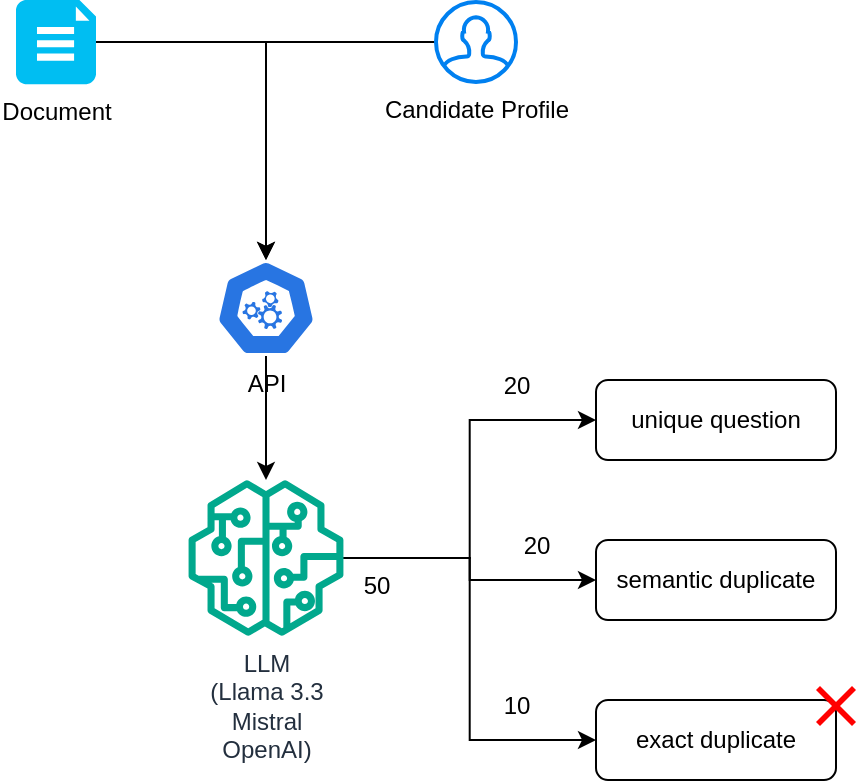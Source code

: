 <mxfile version="26.1.1">
  <diagram name="Page-1" id="OFQHnqwGUSR_N5xdB9sx">
    <mxGraphModel dx="880" dy="483" grid="1" gridSize="10" guides="1" tooltips="1" connect="1" arrows="1" fold="1" page="1" pageScale="1" pageWidth="850" pageHeight="1100" math="0" shadow="0">
      <root>
        <mxCell id="0" />
        <mxCell id="1" parent="0" />
        <mxCell id="jmlXdqUxqXBZIC9v6qfh-1" value="Document" style="verticalLabelPosition=bottom;html=1;verticalAlign=top;align=center;strokeColor=none;fillColor=#00BEF2;shape=mxgraph.azure.file_2;pointerEvents=1;aspect=fixed;" vertex="1" parent="1">
          <mxGeometry x="150" y="90" width="40" height="42.11" as="geometry" />
        </mxCell>
        <mxCell id="jmlXdqUxqXBZIC9v6qfh-5" style="edgeStyle=orthogonalEdgeStyle;rounded=0;orthogonalLoop=1;jettySize=auto;html=1;entryX=0.5;entryY=0;entryDx=0;entryDy=0;entryPerimeter=0;" edge="1" parent="1" source="jmlXdqUxqXBZIC9v6qfh-2" target="jmlXdqUxqXBZIC9v6qfh-3">
          <mxGeometry relative="1" as="geometry">
            <mxPoint x="270" y="220" as="targetPoint" />
          </mxGeometry>
        </mxCell>
        <mxCell id="jmlXdqUxqXBZIC9v6qfh-2" value="Candidate Profile" style="html=1;verticalLabelPosition=bottom;align=center;labelBackgroundColor=#ffffff;verticalAlign=top;strokeWidth=2;strokeColor=#0080F0;shadow=0;dashed=0;shape=mxgraph.ios7.icons.user;aspect=fixed;" vertex="1" parent="1">
          <mxGeometry x="360" y="91" width="40" height="40" as="geometry" />
        </mxCell>
        <mxCell id="jmlXdqUxqXBZIC9v6qfh-8" value="" style="edgeStyle=orthogonalEdgeStyle;rounded=0;orthogonalLoop=1;jettySize=auto;html=1;" edge="1" parent="1" source="jmlXdqUxqXBZIC9v6qfh-3" target="jmlXdqUxqXBZIC9v6qfh-7">
          <mxGeometry relative="1" as="geometry" />
        </mxCell>
        <mxCell id="jmlXdqUxqXBZIC9v6qfh-3" value="API" style="aspect=fixed;sketch=0;html=1;dashed=0;whitespace=wrap;verticalLabelPosition=bottom;verticalAlign=top;fillColor=#2875E2;strokeColor=#ffffff;points=[[0.005,0.63,0],[0.1,0.2,0],[0.9,0.2,0],[0.5,0,0],[0.995,0.63,0],[0.72,0.99,0],[0.5,1,0],[0.28,0.99,0]];shape=mxgraph.kubernetes.icon2;prIcon=api" vertex="1" parent="1">
          <mxGeometry x="250" y="220" width="50" height="48" as="geometry" />
        </mxCell>
        <mxCell id="jmlXdqUxqXBZIC9v6qfh-6" style="edgeStyle=orthogonalEdgeStyle;rounded=0;orthogonalLoop=1;jettySize=auto;html=1;entryX=0.5;entryY=0;entryDx=0;entryDy=0;entryPerimeter=0;" edge="1" parent="1" source="jmlXdqUxqXBZIC9v6qfh-1" target="jmlXdqUxqXBZIC9v6qfh-3">
          <mxGeometry relative="1" as="geometry" />
        </mxCell>
        <mxCell id="jmlXdqUxqXBZIC9v6qfh-9" style="edgeStyle=orthogonalEdgeStyle;rounded=0;orthogonalLoop=1;jettySize=auto;html=1;entryX=0;entryY=0.5;entryDx=0;entryDy=0;" edge="1" parent="1" source="jmlXdqUxqXBZIC9v6qfh-7" target="jmlXdqUxqXBZIC9v6qfh-10">
          <mxGeometry relative="1" as="geometry">
            <mxPoint x="400" y="290" as="targetPoint" />
          </mxGeometry>
        </mxCell>
        <mxCell id="jmlXdqUxqXBZIC9v6qfh-13" style="edgeStyle=orthogonalEdgeStyle;rounded=0;orthogonalLoop=1;jettySize=auto;html=1;entryX=0;entryY=0.5;entryDx=0;entryDy=0;" edge="1" parent="1" source="jmlXdqUxqXBZIC9v6qfh-7" target="jmlXdqUxqXBZIC9v6qfh-11">
          <mxGeometry relative="1" as="geometry" />
        </mxCell>
        <mxCell id="jmlXdqUxqXBZIC9v6qfh-14" style="edgeStyle=orthogonalEdgeStyle;rounded=0;orthogonalLoop=1;jettySize=auto;html=1;entryX=0;entryY=0.5;entryDx=0;entryDy=0;" edge="1" parent="1" source="jmlXdqUxqXBZIC9v6qfh-7" target="jmlXdqUxqXBZIC9v6qfh-12">
          <mxGeometry relative="1" as="geometry" />
        </mxCell>
        <mxCell id="jmlXdqUxqXBZIC9v6qfh-7" value="&lt;div&gt;LLM&lt;/div&gt;&lt;div&gt;(Llama 3.3&lt;/div&gt;&lt;div&gt;Mistral&lt;/div&gt;&lt;div&gt;OpenAI)&lt;/div&gt;" style="sketch=0;outlineConnect=0;fontColor=#232F3E;gradientColor=none;fillColor=#01A88D;strokeColor=none;dashed=0;verticalLabelPosition=bottom;verticalAlign=top;align=center;html=1;fontSize=12;fontStyle=0;aspect=fixed;pointerEvents=1;shape=mxgraph.aws4.sagemaker_model;" vertex="1" parent="1">
          <mxGeometry x="236" y="330" width="78" height="78" as="geometry" />
        </mxCell>
        <mxCell id="jmlXdqUxqXBZIC9v6qfh-10" value="unique question" style="rounded=1;whiteSpace=wrap;html=1;" vertex="1" parent="1">
          <mxGeometry x="440" y="280" width="120" height="40" as="geometry" />
        </mxCell>
        <mxCell id="jmlXdqUxqXBZIC9v6qfh-11" value="semantic duplicate" style="rounded=1;whiteSpace=wrap;html=1;" vertex="1" parent="1">
          <mxGeometry x="440" y="360" width="120" height="40" as="geometry" />
        </mxCell>
        <mxCell id="jmlXdqUxqXBZIC9v6qfh-12" value="exact duplicate" style="rounded=1;whiteSpace=wrap;html=1;" vertex="1" parent="1">
          <mxGeometry x="440" y="440" width="120" height="40" as="geometry" />
        </mxCell>
        <mxCell id="jmlXdqUxqXBZIC9v6qfh-15" value="50" style="text;html=1;align=center;verticalAlign=middle;resizable=0;points=[];autosize=1;strokeColor=none;fillColor=none;" vertex="1" parent="1">
          <mxGeometry x="310" y="368" width="40" height="30" as="geometry" />
        </mxCell>
        <mxCell id="jmlXdqUxqXBZIC9v6qfh-16" value="20" style="text;html=1;align=center;verticalAlign=middle;resizable=0;points=[];autosize=1;strokeColor=none;fillColor=none;" vertex="1" parent="1">
          <mxGeometry x="380" y="268" width="40" height="30" as="geometry" />
        </mxCell>
        <mxCell id="jmlXdqUxqXBZIC9v6qfh-17" value="20" style="text;html=1;align=center;verticalAlign=middle;resizable=0;points=[];autosize=1;strokeColor=none;fillColor=none;" vertex="1" parent="1">
          <mxGeometry x="390" y="348" width="40" height="30" as="geometry" />
        </mxCell>
        <mxCell id="jmlXdqUxqXBZIC9v6qfh-18" value="10" style="text;html=1;align=center;verticalAlign=middle;resizable=0;points=[];autosize=1;strokeColor=none;fillColor=none;" vertex="1" parent="1">
          <mxGeometry x="380" y="428" width="40" height="30" as="geometry" />
        </mxCell>
        <mxCell id="jmlXdqUxqXBZIC9v6qfh-19" value="" style="shape=mxgraph.mockup.markup.redX;fillColor=#ff0000;html=1;shadow=0;whiteSpace=wrap;strokeColor=none;" vertex="1" parent="1">
          <mxGeometry x="550" y="433" width="20" height="20" as="geometry" />
        </mxCell>
        <mxCell id="jmlXdqUxqXBZIC9v6qfh-20" value="" style="shape=image;html=1;verticalAlign=top;verticalLabelPosition=bottom;labelBackgroundColor=#ffffff;imageAspect=0;aspect=fixed;image=https://cdn3.iconfinder.com/data/icons/flat-actions-icons-9/512/Tick_Mark-128.png" vertex="1" parent="1">
          <mxGeometry x="550" y="268" width="20" height="20" as="geometry" />
        </mxCell>
      </root>
    </mxGraphModel>
  </diagram>
</mxfile>
